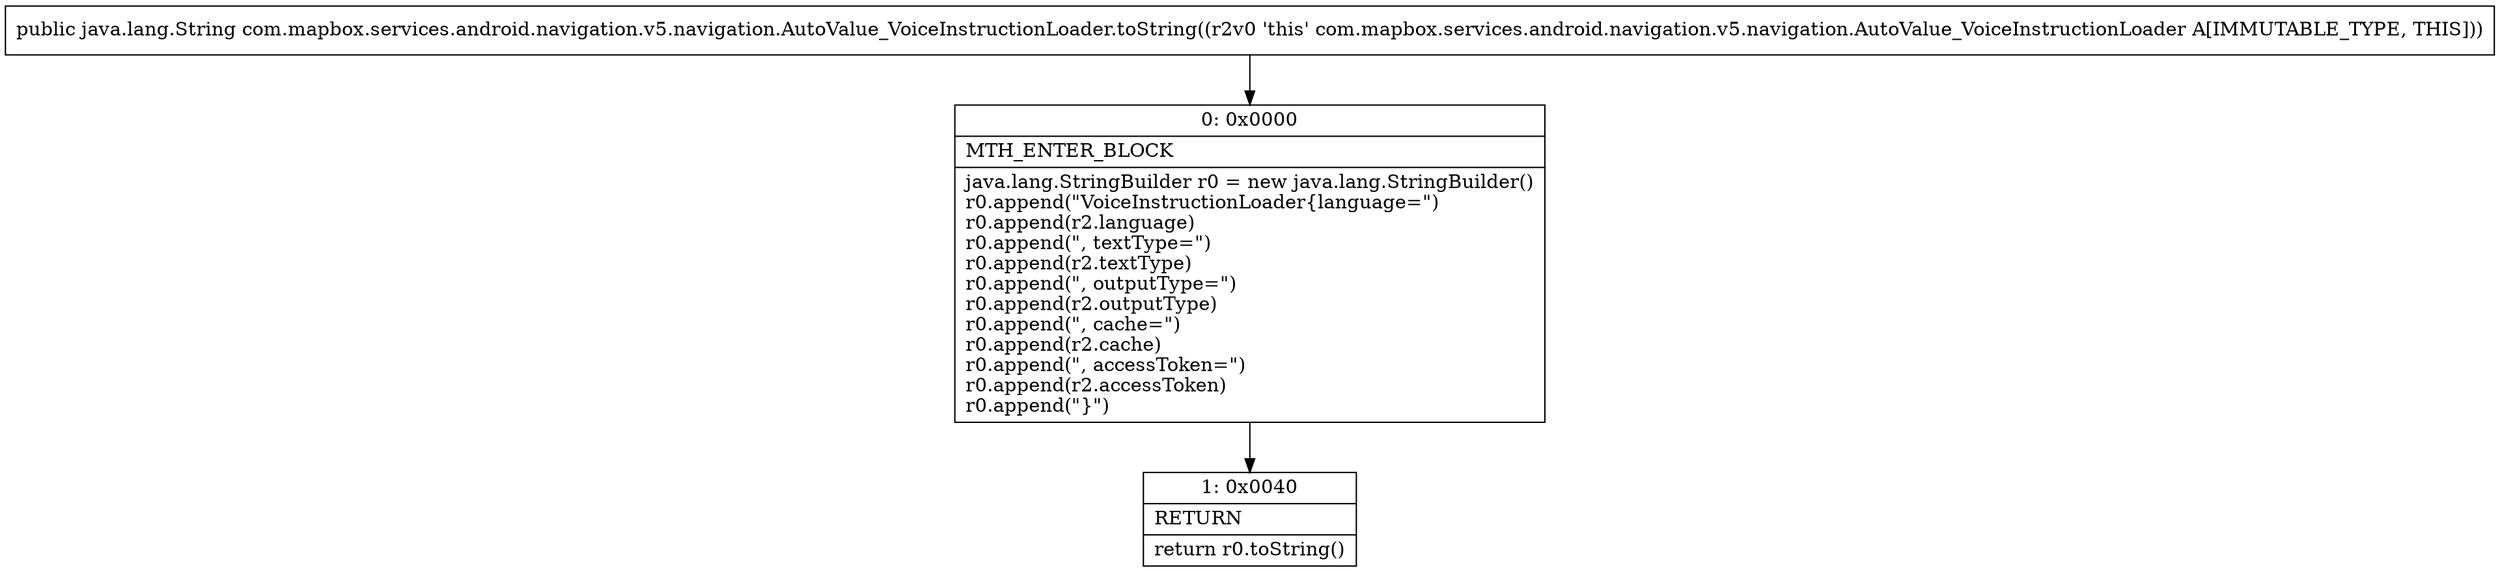 digraph "CFG forcom.mapbox.services.android.navigation.v5.navigation.AutoValue_VoiceInstructionLoader.toString()Ljava\/lang\/String;" {
Node_0 [shape=record,label="{0\:\ 0x0000|MTH_ENTER_BLOCK\l|java.lang.StringBuilder r0 = new java.lang.StringBuilder()\lr0.append(\"VoiceInstructionLoader\{language=\")\lr0.append(r2.language)\lr0.append(\", textType=\")\lr0.append(r2.textType)\lr0.append(\", outputType=\")\lr0.append(r2.outputType)\lr0.append(\", cache=\")\lr0.append(r2.cache)\lr0.append(\", accessToken=\")\lr0.append(r2.accessToken)\lr0.append(\"\}\")\l}"];
Node_1 [shape=record,label="{1\:\ 0x0040|RETURN\l|return r0.toString()\l}"];
MethodNode[shape=record,label="{public java.lang.String com.mapbox.services.android.navigation.v5.navigation.AutoValue_VoiceInstructionLoader.toString((r2v0 'this' com.mapbox.services.android.navigation.v5.navigation.AutoValue_VoiceInstructionLoader A[IMMUTABLE_TYPE, THIS])) }"];
MethodNode -> Node_0;
Node_0 -> Node_1;
}

